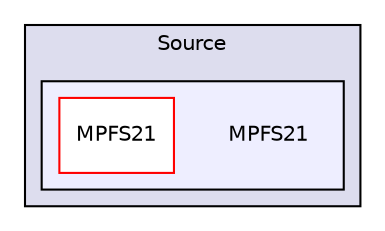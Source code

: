 digraph "C:/Users/mainuser/Desktop/School/SeniorProject/EthKitTCP/Microchip/TCPIP Stack/Utilities/Source/MPFS21" {
  compound=true
  node [ fontsize="10", fontname="Helvetica"];
  edge [ labelfontsize="10", labelfontname="Helvetica"];
  subgraph clusterdir_177330ddfdbe339a265ebf15f7107908 {
    graph [ bgcolor="#ddddee", pencolor="black", label="Source" fontname="Helvetica", fontsize="10", URL="dir_177330ddfdbe339a265ebf15f7107908.html"]
  subgraph clusterdir_d7888c9ac707cd3e2fae34a63f052ac9 {
    graph [ bgcolor="#eeeeff", pencolor="black", label="" URL="dir_d7888c9ac707cd3e2fae34a63f052ac9.html"];
    dir_d7888c9ac707cd3e2fae34a63f052ac9 [shape=plaintext label="MPFS21"];
    dir_7dec49806244e550b0e3a3e4a30e270f [shape=box label="MPFS21" color="red" fillcolor="white" style="filled" URL="dir_7dec49806244e550b0e3a3e4a30e270f.html"];
  }
  }
}

